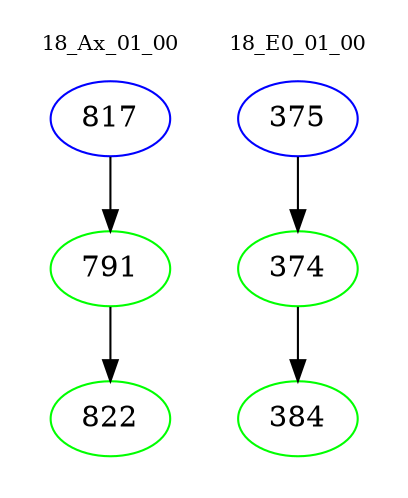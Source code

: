 digraph{
subgraph cluster_0 {
color = white
label = "18_Ax_01_00";
fontsize=10;
T0_817 [label="817", color="blue"]
T0_817 -> T0_791 [color="black"]
T0_791 [label="791", color="green"]
T0_791 -> T0_822 [color="black"]
T0_822 [label="822", color="green"]
}
subgraph cluster_1 {
color = white
label = "18_E0_01_00";
fontsize=10;
T1_375 [label="375", color="blue"]
T1_375 -> T1_374 [color="black"]
T1_374 [label="374", color="green"]
T1_374 -> T1_384 [color="black"]
T1_384 [label="384", color="green"]
}
}
